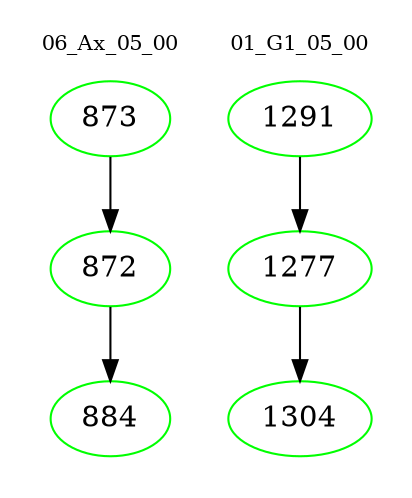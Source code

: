 digraph{
subgraph cluster_0 {
color = white
label = "06_Ax_05_00";
fontsize=10;
T0_873 [label="873", color="green"]
T0_873 -> T0_872 [color="black"]
T0_872 [label="872", color="green"]
T0_872 -> T0_884 [color="black"]
T0_884 [label="884", color="green"]
}
subgraph cluster_1 {
color = white
label = "01_G1_05_00";
fontsize=10;
T1_1291 [label="1291", color="green"]
T1_1291 -> T1_1277 [color="black"]
T1_1277 [label="1277", color="green"]
T1_1277 -> T1_1304 [color="black"]
T1_1304 [label="1304", color="green"]
}
}
